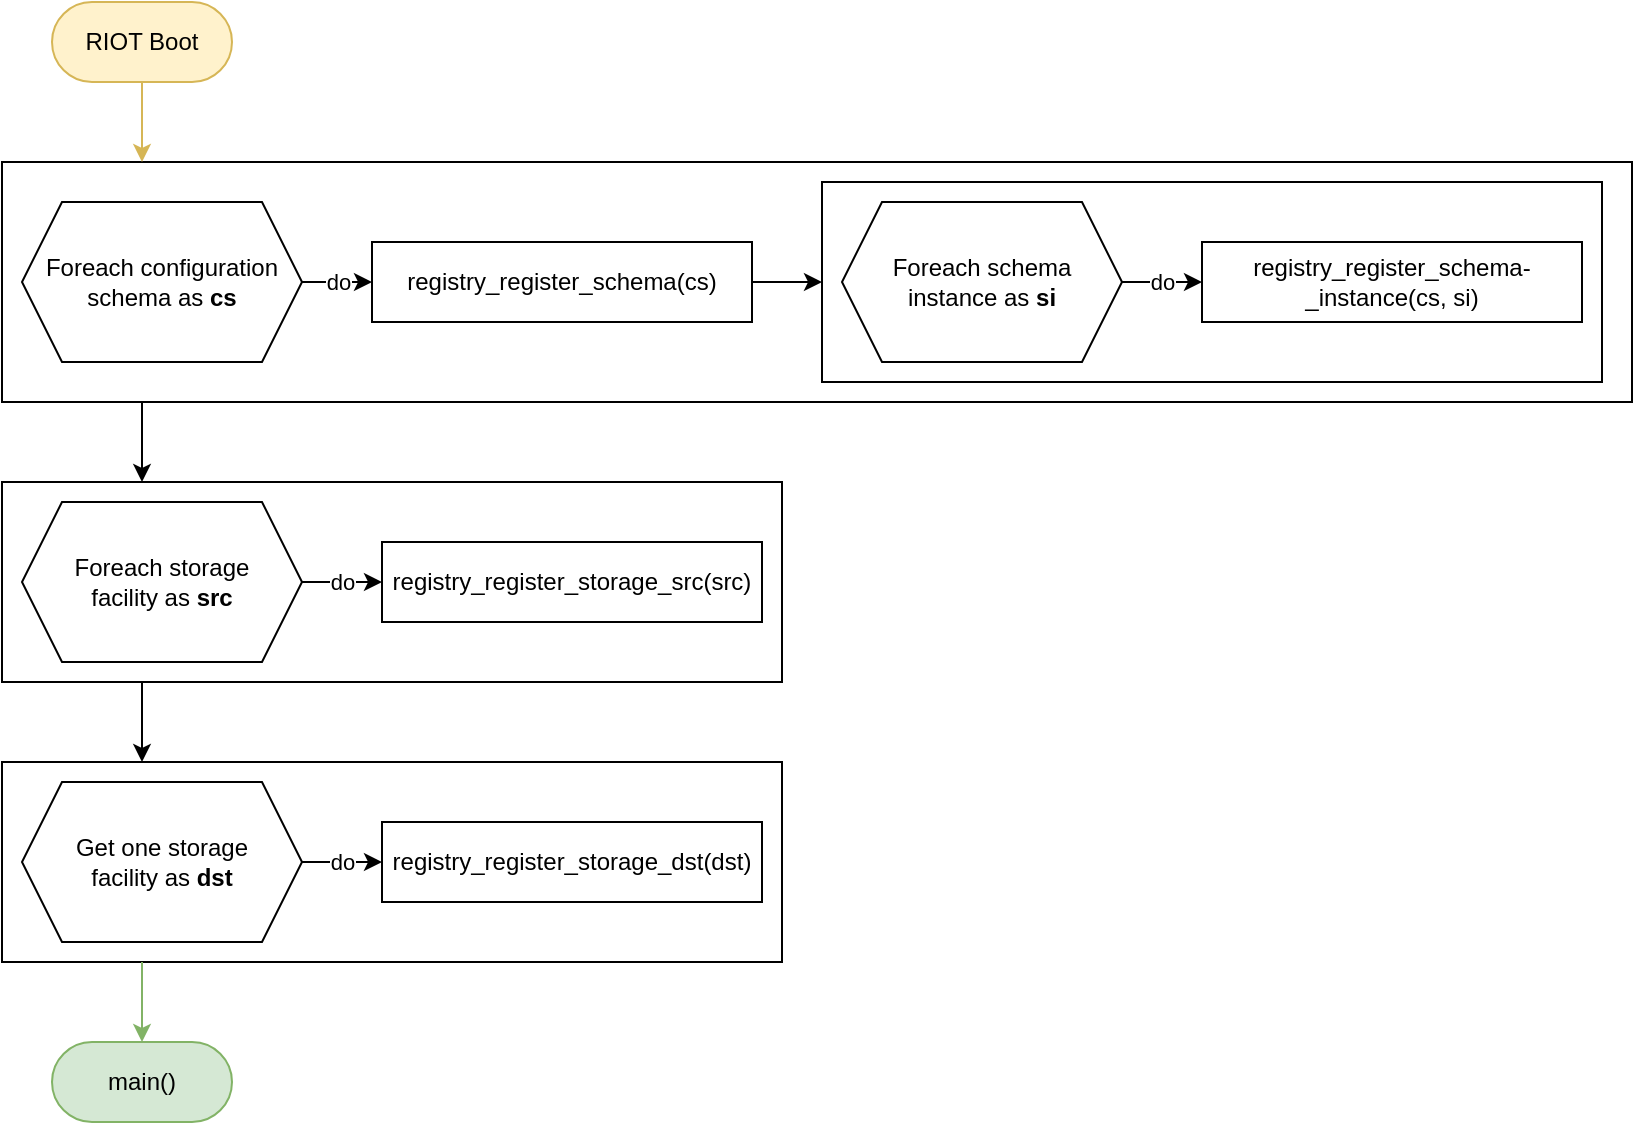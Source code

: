 <mxfile>
    <diagram id="fjN8D4Odn0497USpxgly" name="Page-1">
        <mxGraphModel dx="1114" dy="777" grid="1" gridSize="10" guides="1" tooltips="1" connect="1" arrows="1" fold="1" page="1" pageScale="1" pageWidth="1169" pageHeight="827" background="#FFFFFF" math="0" shadow="0">
            <root>
                <mxCell id="0"/>
                <mxCell id="1" parent="0"/>
                <mxCell id="188" value="" style="rounded=0;whiteSpace=wrap;html=1;verticalAlign=top;" parent="1" vertex="1">
                    <mxGeometry x="160" y="240" width="815" height="120" as="geometry"/>
                </mxCell>
                <mxCell id="187" value="" style="rounded=0;whiteSpace=wrap;html=1;verticalAlign=top;" parent="1" vertex="1">
                    <mxGeometry x="160" y="540" width="390" height="100" as="geometry"/>
                </mxCell>
                <mxCell id="186" value="" style="rounded=0;whiteSpace=wrap;html=1;verticalAlign=top;" parent="1" vertex="1">
                    <mxGeometry x="160" y="400" width="390" height="100" as="geometry"/>
                </mxCell>
                <mxCell id="182" value="" style="rounded=0;whiteSpace=wrap;html=1;verticalAlign=top;" parent="1" vertex="1">
                    <mxGeometry x="570" y="250" width="390" height="100" as="geometry"/>
                </mxCell>
                <mxCell id="163" style="edgeStyle=elbowEdgeStyle;html=1;fillColor=#fff2cc;strokeColor=#d6b656;" parent="1" source="190" target="188" edge="1">
                    <mxGeometry relative="1" as="geometry">
                        <mxPoint x="230" y="200" as="sourcePoint"/>
                    </mxGeometry>
                </mxCell>
                <mxCell id="169" value="" style="edgeStyle=elbowEdgeStyle;html=1;" parent="1" source="188" target="186" edge="1">
                    <mxGeometry relative="1" as="geometry">
                        <mxPoint x="80" y="440" as="sourcePoint"/>
                        <Array as="points">
                            <mxPoint x="230" y="390"/>
                        </Array>
                    </mxGeometry>
                </mxCell>
                <mxCell id="171" value="do" style="edgeStyle=none;html=1;" parent="1" source="162" target="170" edge="1">
                    <mxGeometry relative="1" as="geometry"/>
                </mxCell>
                <mxCell id="178" style="edgeStyle=none;html=1;" parent="1" source="170" target="182" edge="1">
                    <mxGeometry relative="1" as="geometry">
                        <mxPoint x="580" y="350" as="sourcePoint"/>
                    </mxGeometry>
                </mxCell>
                <mxCell id="162" value="Foreach configuration schema as &lt;b&gt;cs&lt;/b&gt;" style="shape=hexagon;perimeter=hexagonPerimeter2;whiteSpace=wrap;html=1;fixedSize=1;" parent="1" vertex="1">
                    <mxGeometry x="170" y="260" width="140" height="80" as="geometry"/>
                </mxCell>
                <mxCell id="168" value="" style="edgeStyle=elbowEdgeStyle;html=1;elbow=vertical;" parent="1" source="186" target="187" edge="1">
                    <mxGeometry relative="1" as="geometry">
                        <Array as="points">
                            <mxPoint x="230" y="520"/>
                        </Array>
                    </mxGeometry>
                </mxCell>
                <mxCell id="175" value="do" style="edgeStyle=none;html=1;" parent="1" source="164" target="172" edge="1">
                    <mxGeometry relative="1" as="geometry"/>
                </mxCell>
                <mxCell id="164" value="Foreach storage&lt;br&gt;facility as &lt;b&gt;src&lt;/b&gt;" style="shape=hexagon;perimeter=hexagonPerimeter2;whiteSpace=wrap;html=1;fixedSize=1;" parent="1" vertex="1">
                    <mxGeometry x="170" y="410" width="140" height="80" as="geometry"/>
                </mxCell>
                <mxCell id="167" value="" style="edgeStyle=elbowEdgeStyle;html=1;fillColor=#d5e8d4;strokeColor=#82b366;" parent="1" source="187" target="189" edge="1">
                    <mxGeometry relative="1" as="geometry">
                        <mxPoint x="230" y="680" as="targetPoint"/>
                    </mxGeometry>
                </mxCell>
                <mxCell id="174" value="do" style="edgeStyle=none;html=1;" parent="1" source="165" target="173" edge="1">
                    <mxGeometry relative="1" as="geometry"/>
                </mxCell>
                <mxCell id="165" value="Get one storage&lt;br&gt;facility as &lt;b&gt;dst&lt;/b&gt;" style="shape=hexagon;perimeter=hexagonPerimeter2;whiteSpace=wrap;html=1;fixedSize=1;" parent="1" vertex="1">
                    <mxGeometry x="170" y="550" width="140" height="80" as="geometry"/>
                </mxCell>
                <mxCell id="170" value="registry_register_schema(cs)" style="rounded=0;whiteSpace=wrap;html=1;" parent="1" vertex="1">
                    <mxGeometry x="345" y="280" width="190" height="40" as="geometry"/>
                </mxCell>
                <mxCell id="172" value="registry_register_storage_src(src)" style="rounded=0;whiteSpace=wrap;html=1;" parent="1" vertex="1">
                    <mxGeometry x="350" y="430" width="190" height="40" as="geometry"/>
                </mxCell>
                <mxCell id="173" value="registry_register_storage_dst(dst)" style="rounded=0;whiteSpace=wrap;html=1;" parent="1" vertex="1">
                    <mxGeometry x="350" y="570" width="190" height="40" as="geometry"/>
                </mxCell>
                <mxCell id="180" value="do" style="edgeStyle=none;html=1;" parent="1" source="176" target="179" edge="1">
                    <mxGeometry relative="1" as="geometry"/>
                </mxCell>
                <mxCell id="176" value="Foreach schema&lt;br&gt;instance as &lt;b&gt;si&lt;br&gt;&lt;/b&gt;" style="shape=hexagon;perimeter=hexagonPerimeter2;whiteSpace=wrap;html=1;fixedSize=1;" parent="1" vertex="1">
                    <mxGeometry x="580" y="260" width="140" height="80" as="geometry"/>
                </mxCell>
                <mxCell id="179" value="registry_register_schema-&lt;br&gt;_instance(cs, si)" style="rounded=0;whiteSpace=wrap;html=1;" parent="1" vertex="1">
                    <mxGeometry x="760" y="280" width="190" height="40" as="geometry"/>
                </mxCell>
                <mxCell id="189" value="main()" style="rounded=1;whiteSpace=wrap;html=1;arcSize=50;fillColor=#d5e8d4;strokeColor=#82b366;" vertex="1" parent="1">
                    <mxGeometry x="185" y="680" width="90" height="40" as="geometry"/>
                </mxCell>
                <mxCell id="190" value="RIOT Boot" style="rounded=1;whiteSpace=wrap;html=1;arcSize=50;fillColor=#fff2cc;strokeColor=#d6b656;" vertex="1" parent="1">
                    <mxGeometry x="185" y="160" width="90" height="40" as="geometry"/>
                </mxCell>
            </root>
        </mxGraphModel>
    </diagram>
</mxfile>